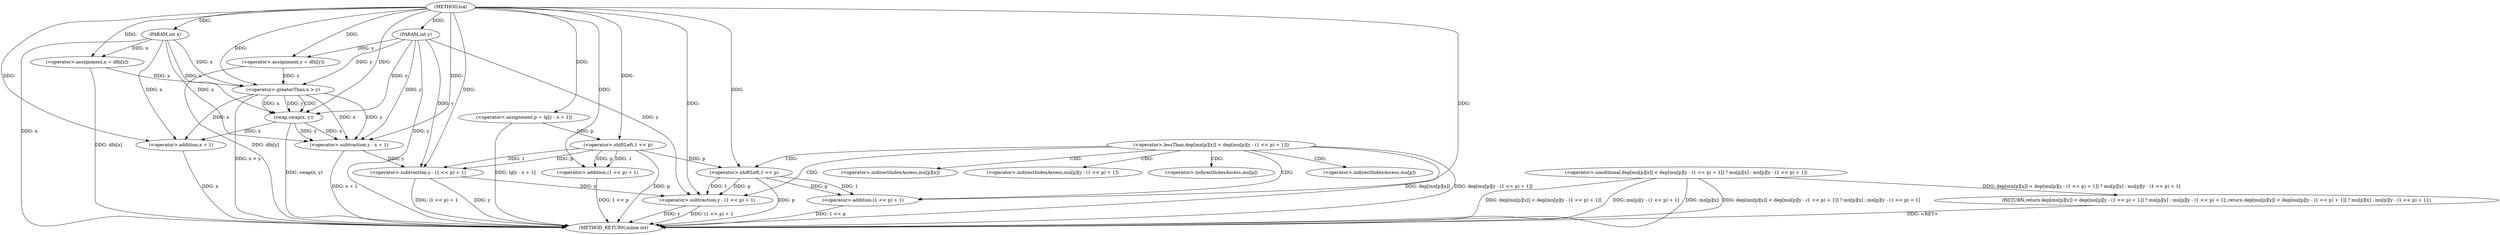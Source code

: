 digraph "lca" {  
"1000241" [label = "(METHOD,lca)" ]
"1000312" [label = "(METHOD_RETURN,inline int)" ]
"1000242" [label = "(PARAM,int x)" ]
"1000243" [label = "(PARAM,int y)" ]
"1000264" [label = "(<operator>.assignment,p = lg[y - x + 1])" ]
"1000273" [label = "(RETURN,return dep[mn[p][x]] < dep[mn[p][y - (1 << p) + 1]] ? mn[p][x] : mn[p][y - (1 << p) + 1];,return dep[mn[p][x]] < dep[mn[p][y - (1 << p) + 1]] ? mn[p][x] : mn[p][y - (1 << p) + 1];)" ]
"1000246" [label = "(<operator>.assignment,x = dfn[x])" ]
"1000251" [label = "(<operator>.assignment,y = dfn[y])" ]
"1000257" [label = "(<operator>.greaterThan,x > y)" ]
"1000260" [label = "(swap,swap(x, y))" ]
"1000274" [label = "(<operator>.conditional,dep[mn[p][x]] < dep[mn[p][y - (1 << p) + 1]] ? mn[p][x] : mn[p][y - (1 << p) + 1])" ]
"1000268" [label = "(<operator>.subtraction,y - x + 1)" ]
"1000275" [label = "(<operator>.lessThan,dep[mn[p][x]] < dep[mn[p][y - (1 << p) + 1]])" ]
"1000270" [label = "(<operator>.addition,x + 1)" ]
"1000305" [label = "(<operator>.subtraction,y - (1 << p) + 1)" ]
"1000307" [label = "(<operator>.addition,(1 << p) + 1)" ]
"1000289" [label = "(<operator>.subtraction,y - (1 << p) + 1)" ]
"1000308" [label = "(<operator>.shiftLeft,1 << p)" ]
"1000291" [label = "(<operator>.addition,(1 << p) + 1)" ]
"1000292" [label = "(<operator>.shiftLeft,1 << p)" ]
"1000296" [label = "(<operator>.indirectIndexAccess,mn[p][x])" ]
"1000301" [label = "(<operator>.indirectIndexAccess,mn[p][y - (1 << p) + 1])" ]
"1000297" [label = "(<operator>.indirectIndexAccess,mn[p])" ]
"1000302" [label = "(<operator>.indirectIndexAccess,mn[p])" ]
  "1000273" -> "1000312"  [ label = "DDG: <RET>"] 
  "1000242" -> "1000312"  [ label = "DDG: x"] 
  "1000243" -> "1000312"  [ label = "DDG: y"] 
  "1000246" -> "1000312"  [ label = "DDG: dfn[x]"] 
  "1000251" -> "1000312"  [ label = "DDG: dfn[y]"] 
  "1000257" -> "1000312"  [ label = "DDG: x > y"] 
  "1000260" -> "1000312"  [ label = "DDG: swap(x, y)"] 
  "1000270" -> "1000312"  [ label = "DDG: x"] 
  "1000268" -> "1000312"  [ label = "DDG: x + 1"] 
  "1000264" -> "1000312"  [ label = "DDG: lg[y - x + 1]"] 
  "1000275" -> "1000312"  [ label = "DDG: dep[mn[p][x]]"] 
  "1000289" -> "1000312"  [ label = "DDG: y"] 
  "1000292" -> "1000312"  [ label = "DDG: p"] 
  "1000291" -> "1000312"  [ label = "DDG: 1 << p"] 
  "1000289" -> "1000312"  [ label = "DDG: (1 << p) + 1"] 
  "1000275" -> "1000312"  [ label = "DDG: dep[mn[p][y - (1 << p) + 1]]"] 
  "1000274" -> "1000312"  [ label = "DDG: dep[mn[p][x]] < dep[mn[p][y - (1 << p) + 1]]"] 
  "1000305" -> "1000312"  [ label = "DDG: y"] 
  "1000308" -> "1000312"  [ label = "DDG: p"] 
  "1000307" -> "1000312"  [ label = "DDG: 1 << p"] 
  "1000305" -> "1000312"  [ label = "DDG: (1 << p) + 1"] 
  "1000274" -> "1000312"  [ label = "DDG: mn[p][y - (1 << p) + 1]"] 
  "1000274" -> "1000312"  [ label = "DDG: mn[p][x]"] 
  "1000274" -> "1000312"  [ label = "DDG: dep[mn[p][x]] < dep[mn[p][y - (1 << p) + 1]] ? mn[p][x] : mn[p][y - (1 << p) + 1]"] 
  "1000241" -> "1000242"  [ label = "DDG: "] 
  "1000241" -> "1000243"  [ label = "DDG: "] 
  "1000274" -> "1000273"  [ label = "DDG: dep[mn[p][x]] < dep[mn[p][y - (1 << p) + 1]] ? mn[p][x] : mn[p][y - (1 << p) + 1]"] 
  "1000241" -> "1000264"  [ label = "DDG: "] 
  "1000242" -> "1000246"  [ label = "DDG: x"] 
  "1000241" -> "1000246"  [ label = "DDG: "] 
  "1000243" -> "1000251"  [ label = "DDG: y"] 
  "1000241" -> "1000251"  [ label = "DDG: "] 
  "1000246" -> "1000257"  [ label = "DDG: x"] 
  "1000242" -> "1000257"  [ label = "DDG: x"] 
  "1000241" -> "1000257"  [ label = "DDG: "] 
  "1000251" -> "1000257"  [ label = "DDG: y"] 
  "1000243" -> "1000257"  [ label = "DDG: y"] 
  "1000257" -> "1000260"  [ label = "DDG: x"] 
  "1000242" -> "1000260"  [ label = "DDG: x"] 
  "1000241" -> "1000260"  [ label = "DDG: "] 
  "1000257" -> "1000260"  [ label = "DDG: y"] 
  "1000243" -> "1000260"  [ label = "DDG: y"] 
  "1000257" -> "1000268"  [ label = "DDG: y"] 
  "1000260" -> "1000268"  [ label = "DDG: y"] 
  "1000243" -> "1000268"  [ label = "DDG: y"] 
  "1000241" -> "1000268"  [ label = "DDG: "] 
  "1000257" -> "1000268"  [ label = "DDG: x"] 
  "1000260" -> "1000268"  [ label = "DDG: x"] 
  "1000242" -> "1000268"  [ label = "DDG: x"] 
  "1000257" -> "1000270"  [ label = "DDG: x"] 
  "1000260" -> "1000270"  [ label = "DDG: x"] 
  "1000242" -> "1000270"  [ label = "DDG: x"] 
  "1000241" -> "1000270"  [ label = "DDG: "] 
  "1000289" -> "1000305"  [ label = "DDG: y"] 
  "1000243" -> "1000305"  [ label = "DDG: y"] 
  "1000241" -> "1000305"  [ label = "DDG: "] 
  "1000308" -> "1000305"  [ label = "DDG: p"] 
  "1000308" -> "1000305"  [ label = "DDG: 1"] 
  "1000308" -> "1000307"  [ label = "DDG: p"] 
  "1000308" -> "1000307"  [ label = "DDG: 1"] 
  "1000241" -> "1000307"  [ label = "DDG: "] 
  "1000268" -> "1000289"  [ label = "DDG: y"] 
  "1000243" -> "1000289"  [ label = "DDG: y"] 
  "1000241" -> "1000289"  [ label = "DDG: "] 
  "1000292" -> "1000289"  [ label = "DDG: p"] 
  "1000292" -> "1000289"  [ label = "DDG: 1"] 
  "1000241" -> "1000308"  [ label = "DDG: "] 
  "1000292" -> "1000308"  [ label = "DDG: p"] 
  "1000292" -> "1000291"  [ label = "DDG: p"] 
  "1000292" -> "1000291"  [ label = "DDG: 1"] 
  "1000241" -> "1000291"  [ label = "DDG: "] 
  "1000241" -> "1000292"  [ label = "DDG: "] 
  "1000264" -> "1000292"  [ label = "DDG: p"] 
  "1000257" -> "1000260"  [ label = "CDG: "] 
  "1000275" -> "1000297"  [ label = "CDG: "] 
  "1000275" -> "1000307"  [ label = "CDG: "] 
  "1000275" -> "1000305"  [ label = "CDG: "] 
  "1000275" -> "1000301"  [ label = "CDG: "] 
  "1000275" -> "1000302"  [ label = "CDG: "] 
  "1000275" -> "1000296"  [ label = "CDG: "] 
  "1000275" -> "1000308"  [ label = "CDG: "] 
}

